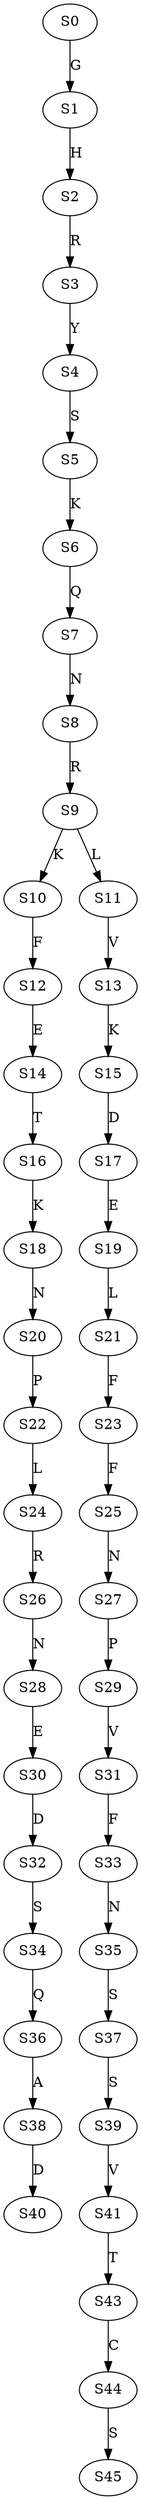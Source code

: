 strict digraph  {
	S0 -> S1 [ label = G ];
	S1 -> S2 [ label = H ];
	S2 -> S3 [ label = R ];
	S3 -> S4 [ label = Y ];
	S4 -> S5 [ label = S ];
	S5 -> S6 [ label = K ];
	S6 -> S7 [ label = Q ];
	S7 -> S8 [ label = N ];
	S8 -> S9 [ label = R ];
	S9 -> S10 [ label = K ];
	S9 -> S11 [ label = L ];
	S10 -> S12 [ label = F ];
	S11 -> S13 [ label = V ];
	S12 -> S14 [ label = E ];
	S13 -> S15 [ label = K ];
	S14 -> S16 [ label = T ];
	S15 -> S17 [ label = D ];
	S16 -> S18 [ label = K ];
	S17 -> S19 [ label = E ];
	S18 -> S20 [ label = N ];
	S19 -> S21 [ label = L ];
	S20 -> S22 [ label = P ];
	S21 -> S23 [ label = F ];
	S22 -> S24 [ label = L ];
	S23 -> S25 [ label = F ];
	S24 -> S26 [ label = R ];
	S25 -> S27 [ label = N ];
	S26 -> S28 [ label = N ];
	S27 -> S29 [ label = P ];
	S28 -> S30 [ label = E ];
	S29 -> S31 [ label = V ];
	S30 -> S32 [ label = D ];
	S31 -> S33 [ label = F ];
	S32 -> S34 [ label = S ];
	S33 -> S35 [ label = N ];
	S34 -> S36 [ label = Q ];
	S35 -> S37 [ label = S ];
	S36 -> S38 [ label = A ];
	S37 -> S39 [ label = S ];
	S38 -> S40 [ label = D ];
	S39 -> S41 [ label = V ];
	S41 -> S43 [ label = T ];
	S43 -> S44 [ label = C ];
	S44 -> S45 [ label = S ];
}
